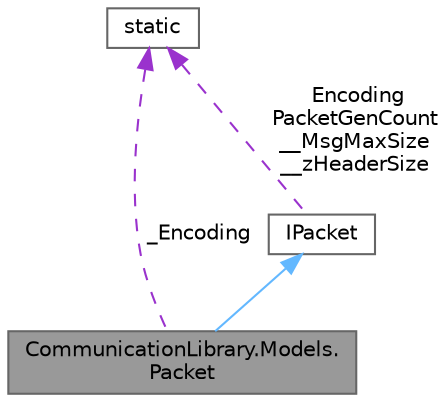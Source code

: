 digraph "CommunicationLibrary.Models.Packet"
{
 // LATEX_PDF_SIZE
  bgcolor="transparent";
  edge [fontname=Helvetica,fontsize=10,labelfontname=Helvetica,labelfontsize=10];
  node [fontname=Helvetica,fontsize=10,shape=box,height=0.2,width=0.4];
  Node1 [label="CommunicationLibrary.Models.\lPacket",height=0.2,width=0.4,color="gray40", fillcolor="grey60", style="filled", fontcolor="black",tooltip=" "];
  Node2 -> Node1 [dir="back",color="steelblue1",style="solid"];
  Node2 [label="IPacket",height=0.2,width=0.4,color="gray40", fillcolor="white", style="filled",URL="$interface_communication_library_1_1_models_1_1_i_packet.html",tooltip="Defines properties and methods that a communication packet should have."];
  Node3 -> Node2 [dir="back",color="darkorchid3",style="dashed",label=" Encoding\nPacketGenCount\n__MsgMaxSize\n__zHeaderSize" ];
  Node3 [label="static",height=0.2,width=0.4,color="gray40", fillcolor="white", style="filled",tooltip=" "];
  Node3 -> Node1 [dir="back",color="darkorchid3",style="dashed",label=" _Encoding" ];
}
